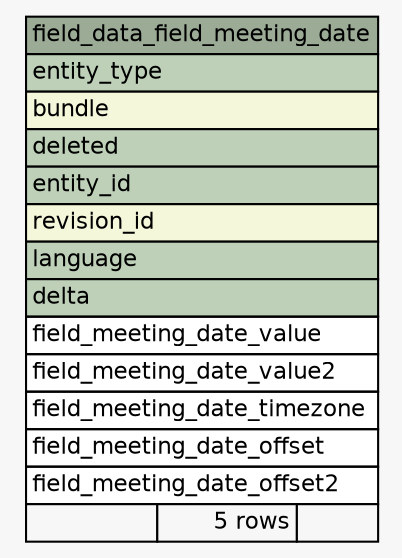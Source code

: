 // dot 2.30.1 on Mac OS X 10.8.3
// SchemaSpy rev 590
digraph "field_data_field_meeting_date" {
  graph [
    rankdir="RL"
    bgcolor="#f7f7f7"
    nodesep="0.18"
    ranksep="0.46"
    fontname="Helvetica"
    fontsize="11"
  ];
  node [
    fontname="Helvetica"
    fontsize="11"
    shape="plaintext"
  ];
  edge [
    arrowsize="0.8"
  ];
  "field_data_field_meeting_date" [
    label=<
    <TABLE BORDER="0" CELLBORDER="1" CELLSPACING="0" BGCOLOR="#ffffff">
      <TR><TD COLSPAN="3" BGCOLOR="#9bab96" ALIGN="CENTER">field_data_field_meeting_date</TD></TR>
      <TR><TD PORT="entity_type" COLSPAN="3" BGCOLOR="#bed1b8" ALIGN="LEFT">entity_type</TD></TR>
      <TR><TD PORT="bundle" COLSPAN="3" BGCOLOR="#f4f7da" ALIGN="LEFT">bundle</TD></TR>
      <TR><TD PORT="deleted" COLSPAN="3" BGCOLOR="#bed1b8" ALIGN="LEFT">deleted</TD></TR>
      <TR><TD PORT="entity_id" COLSPAN="3" BGCOLOR="#bed1b8" ALIGN="LEFT">entity_id</TD></TR>
      <TR><TD PORT="revision_id" COLSPAN="3" BGCOLOR="#f4f7da" ALIGN="LEFT">revision_id</TD></TR>
      <TR><TD PORT="language" COLSPAN="3" BGCOLOR="#bed1b8" ALIGN="LEFT">language</TD></TR>
      <TR><TD PORT="delta" COLSPAN="3" BGCOLOR="#bed1b8" ALIGN="LEFT">delta</TD></TR>
      <TR><TD PORT="field_meeting_date_value" COLSPAN="3" ALIGN="LEFT">field_meeting_date_value</TD></TR>
      <TR><TD PORT="field_meeting_date_value2" COLSPAN="3" ALIGN="LEFT">field_meeting_date_value2</TD></TR>
      <TR><TD PORT="field_meeting_date_timezone" COLSPAN="3" ALIGN="LEFT">field_meeting_date_timezone</TD></TR>
      <TR><TD PORT="field_meeting_date_offset" COLSPAN="3" ALIGN="LEFT">field_meeting_date_offset</TD></TR>
      <TR><TD PORT="field_meeting_date_offset2" COLSPAN="3" ALIGN="LEFT">field_meeting_date_offset2</TD></TR>
      <TR><TD ALIGN="LEFT" BGCOLOR="#f7f7f7">  </TD><TD ALIGN="RIGHT" BGCOLOR="#f7f7f7">5 rows</TD><TD ALIGN="RIGHT" BGCOLOR="#f7f7f7">  </TD></TR>
    </TABLE>>
    URL="tables/field_data_field_meeting_date.html"
    tooltip="field_data_field_meeting_date"
  ];
}
